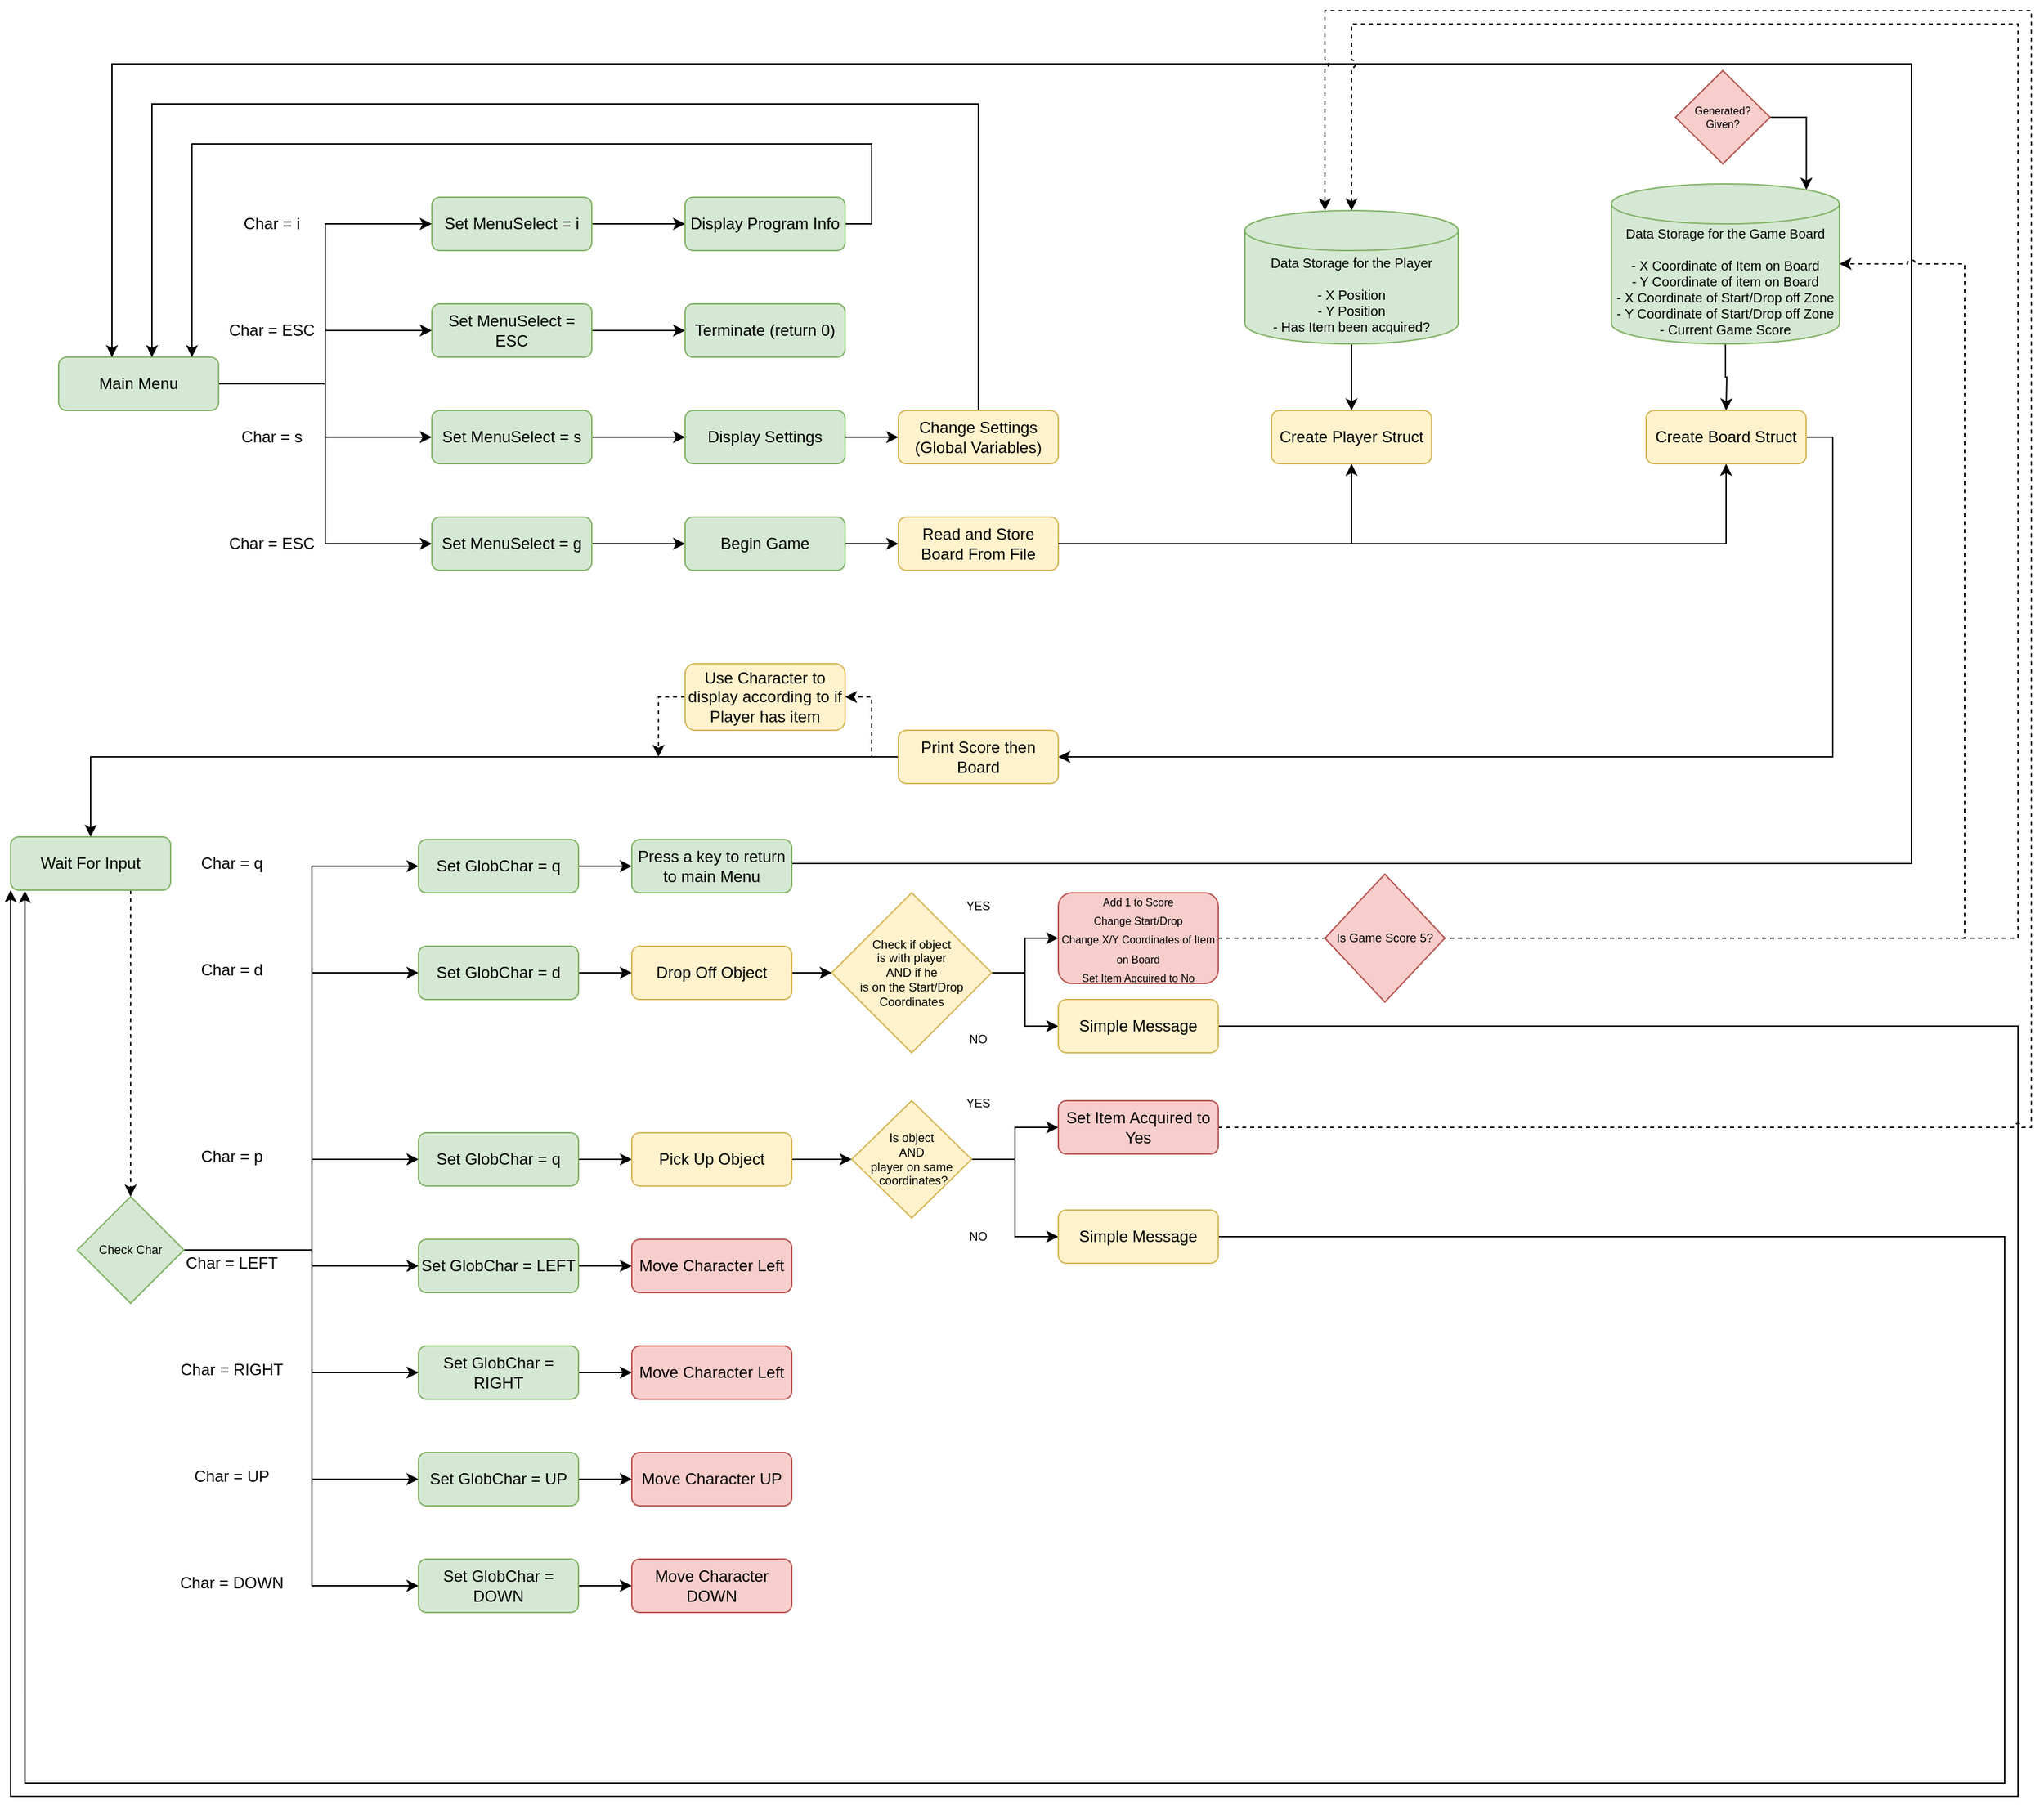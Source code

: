 <mxfile version="14.7.3" type="device"><diagram id="C5RBs43oDa-KdzZeNtuy" name="Page-1"><mxGraphModel dx="1673" dy="896" grid="1" gridSize="10" guides="1" tooltips="1" connect="1" arrows="1" fold="1" page="1" pageScale="1" pageWidth="827" pageHeight="1169" math="0" shadow="0"><root><mxCell id="WIyWlLk6GJQsqaUBKTNV-0"/><mxCell id="WIyWlLk6GJQsqaUBKTNV-1" parent="WIyWlLk6GJQsqaUBKTNV-0"/><mxCell id="qCVKLZV5B1UvYebXT7lC-107" style="edgeStyle=orthogonalEdgeStyle;rounded=0;jumpStyle=arc;orthogonalLoop=1;jettySize=auto;html=1;exitX=0.75;exitY=1;exitDx=0;exitDy=0;entryX=0.5;entryY=0;entryDx=0;entryDy=0;dashed=1;fontSize=9;strokeColor=#000000;" edge="1" parent="WIyWlLk6GJQsqaUBKTNV-1" source="WIyWlLk6GJQsqaUBKTNV-3" target="qCVKLZV5B1UvYebXT7lC-106"><mxGeometry relative="1" as="geometry"/></mxCell><mxCell id="WIyWlLk6GJQsqaUBKTNV-3" value="Wait For Input" style="rounded=1;whiteSpace=wrap;html=1;fontSize=12;glass=0;strokeWidth=1;shadow=0;fillColor=#d5e8d4;strokeColor=#82b366;" parent="WIyWlLk6GJQsqaUBKTNV-1" vertex="1"><mxGeometry x="14" y="640" width="120" height="40" as="geometry"/></mxCell><mxCell id="qCVKLZV5B1UvYebXT7lC-5" style="edgeStyle=orthogonalEdgeStyle;rounded=0;orthogonalLoop=1;jettySize=auto;html=1;exitX=1;exitY=0.5;exitDx=0;exitDy=0;entryX=0;entryY=0.5;entryDx=0;entryDy=0;fillColor=#d5e8d4;" edge="1" parent="WIyWlLk6GJQsqaUBKTNV-1" source="qCVKLZV5B1UvYebXT7lC-106" target="qCVKLZV5B1UvYebXT7lC-0"><mxGeometry relative="1" as="geometry"><mxPoint x="160" y="1002" as="sourcePoint"/><Array as="points"><mxPoint x="240" y="950"/><mxPoint x="240" y="882"/></Array></mxGeometry></mxCell><mxCell id="qCVKLZV5B1UvYebXT7lC-6" style="edgeStyle=orthogonalEdgeStyle;rounded=0;orthogonalLoop=1;jettySize=auto;html=1;exitX=0.25;exitY=0;exitDx=0;exitDy=0;entryX=0;entryY=0.5;entryDx=0;entryDy=0;fillColor=#d5e8d4;" edge="1" parent="WIyWlLk6GJQsqaUBKTNV-1" source="qCVKLZV5B1UvYebXT7lC-13" target="qCVKLZV5B1UvYebXT7lC-1"><mxGeometry relative="1" as="geometry"><mxPoint x="160" y="1002" as="sourcePoint"/><Array as="points"><mxPoint x="240" y="950"/><mxPoint x="240" y="962"/></Array></mxGeometry></mxCell><mxCell id="qCVKLZV5B1UvYebXT7lC-7" style="edgeStyle=orthogonalEdgeStyle;rounded=0;orthogonalLoop=1;jettySize=auto;html=1;exitX=0.25;exitY=0;exitDx=0;exitDy=0;entryX=0;entryY=0.5;entryDx=0;entryDy=0;fillColor=#d5e8d4;" edge="1" parent="WIyWlLk6GJQsqaUBKTNV-1" source="qCVKLZV5B1UvYebXT7lC-13" target="qCVKLZV5B1UvYebXT7lC-2"><mxGeometry relative="1" as="geometry"><mxPoint x="160" y="1002" as="sourcePoint"/><Array as="points"><mxPoint x="240" y="950"/><mxPoint x="240" y="1042"/></Array></mxGeometry></mxCell><mxCell id="qCVKLZV5B1UvYebXT7lC-8" style="edgeStyle=orthogonalEdgeStyle;rounded=0;orthogonalLoop=1;jettySize=auto;html=1;exitX=0.25;exitY=0;exitDx=0;exitDy=0;entryX=0;entryY=0.5;entryDx=0;entryDy=0;fillColor=#d5e8d4;" edge="1" parent="WIyWlLk6GJQsqaUBKTNV-1" source="qCVKLZV5B1UvYebXT7lC-13" target="qCVKLZV5B1UvYebXT7lC-3"><mxGeometry relative="1" as="geometry"><mxPoint x="160" y="1002" as="sourcePoint"/><Array as="points"><mxPoint x="240" y="950"/><mxPoint x="240" y="1122"/></Array></mxGeometry></mxCell><mxCell id="qCVKLZV5B1UvYebXT7lC-9" style="edgeStyle=orthogonalEdgeStyle;rounded=0;orthogonalLoop=1;jettySize=auto;html=1;entryX=0;entryY=0.5;entryDx=0;entryDy=0;fillColor=#d5e8d4;exitX=1;exitY=0.5;exitDx=0;exitDy=0;" edge="1" parent="WIyWlLk6GJQsqaUBKTNV-1" source="qCVKLZV5B1UvYebXT7lC-106" target="qCVKLZV5B1UvYebXT7lC-4"><mxGeometry relative="1" as="geometry"><mxPoint x="170" y="1002" as="sourcePoint"/><Array as="points"><mxPoint x="240" y="950"/><mxPoint x="240" y="1202"/></Array></mxGeometry></mxCell><mxCell id="qCVKLZV5B1UvYebXT7lC-11" style="edgeStyle=orthogonalEdgeStyle;rounded=0;orthogonalLoop=1;jettySize=auto;html=1;exitX=0.25;exitY=0;exitDx=0;exitDy=0;entryX=0;entryY=0.5;entryDx=0;entryDy=0;fillColor=#d5e8d4;" edge="1" parent="WIyWlLk6GJQsqaUBKTNV-1" source="qCVKLZV5B1UvYebXT7lC-13" target="WIyWlLk6GJQsqaUBKTNV-7"><mxGeometry relative="1" as="geometry"><mxPoint x="160" y="942" as="sourcePoint"/><Array as="points"><mxPoint x="240" y="950"/><mxPoint x="240" y="742"/></Array></mxGeometry></mxCell><mxCell id="qCVKLZV5B1UvYebXT7lC-51" style="edgeStyle=orthogonalEdgeStyle;rounded=0;orthogonalLoop=1;jettySize=auto;html=1;entryX=0;entryY=0.5;entryDx=0;entryDy=0;fillColor=#d5e8d4;exitX=1;exitY=0.5;exitDx=0;exitDy=0;" edge="1" parent="WIyWlLk6GJQsqaUBKTNV-1" source="qCVKLZV5B1UvYebXT7lC-106" target="qCVKLZV5B1UvYebXT7lC-50"><mxGeometry relative="1" as="geometry"><mxPoint x="160" y="1000" as="sourcePoint"/><Array as="points"><mxPoint x="240" y="950"/><mxPoint x="240" y="662"/></Array></mxGeometry></mxCell><mxCell id="qCVKLZV5B1UvYebXT7lC-58" style="edgeStyle=orthogonalEdgeStyle;rounded=0;orthogonalLoop=1;jettySize=auto;html=1;exitX=1;exitY=0.5;exitDx=0;exitDy=0;" edge="1" parent="WIyWlLk6GJQsqaUBKTNV-1" source="WIyWlLk6GJQsqaUBKTNV-7" target="qCVKLZV5B1UvYebXT7lC-57"><mxGeometry relative="1" as="geometry"/></mxCell><mxCell id="WIyWlLk6GJQsqaUBKTNV-7" value="Set GlobChar = d" style="rounded=1;whiteSpace=wrap;html=1;fontSize=12;glass=0;strokeWidth=1;shadow=0;fillColor=#d5e8d4;strokeColor=#82b366;" parent="WIyWlLk6GJQsqaUBKTNV-1" vertex="1"><mxGeometry x="320" y="722" width="120" height="40" as="geometry"/></mxCell><mxCell id="qCVKLZV5B1UvYebXT7lC-54" style="edgeStyle=orthogonalEdgeStyle;rounded=0;orthogonalLoop=1;jettySize=auto;html=1;exitX=1;exitY=0.5;exitDx=0;exitDy=0;" edge="1" parent="WIyWlLk6GJQsqaUBKTNV-1" source="qCVKLZV5B1UvYebXT7lC-0" target="qCVKLZV5B1UvYebXT7lC-53"><mxGeometry relative="1" as="geometry"/></mxCell><mxCell id="qCVKLZV5B1UvYebXT7lC-0" value="Set GlobChar = q" style="rounded=1;whiteSpace=wrap;html=1;fontSize=12;glass=0;strokeWidth=1;shadow=0;fillColor=#d5e8d4;strokeColor=#82b366;" vertex="1" parent="WIyWlLk6GJQsqaUBKTNV-1"><mxGeometry x="320" y="862" width="120" height="40" as="geometry"/></mxCell><mxCell id="qCVKLZV5B1UvYebXT7lC-63" style="edgeStyle=orthogonalEdgeStyle;rounded=0;orthogonalLoop=1;jettySize=auto;html=1;exitX=1;exitY=0.5;exitDx=0;exitDy=0;entryX=0;entryY=0.5;entryDx=0;entryDy=0;" edge="1" parent="WIyWlLk6GJQsqaUBKTNV-1" source="qCVKLZV5B1UvYebXT7lC-1" target="qCVKLZV5B1UvYebXT7lC-59"><mxGeometry relative="1" as="geometry"/></mxCell><mxCell id="qCVKLZV5B1UvYebXT7lC-1" value="Set GlobChar = LEFT" style="rounded=1;whiteSpace=wrap;html=1;fontSize=12;glass=0;strokeWidth=1;shadow=0;fillColor=#d5e8d4;strokeColor=#82b366;" vertex="1" parent="WIyWlLk6GJQsqaUBKTNV-1"><mxGeometry x="320" y="942" width="120" height="40" as="geometry"/></mxCell><mxCell id="qCVKLZV5B1UvYebXT7lC-64" style="edgeStyle=orthogonalEdgeStyle;rounded=0;orthogonalLoop=1;jettySize=auto;html=1;exitX=1;exitY=0.5;exitDx=0;exitDy=0;entryX=0;entryY=0.5;entryDx=0;entryDy=0;" edge="1" parent="WIyWlLk6GJQsqaUBKTNV-1" source="qCVKLZV5B1UvYebXT7lC-2" target="qCVKLZV5B1UvYebXT7lC-60"><mxGeometry relative="1" as="geometry"/></mxCell><mxCell id="qCVKLZV5B1UvYebXT7lC-2" value="Set GlobChar = RIGHT" style="rounded=1;whiteSpace=wrap;html=1;fontSize=12;glass=0;strokeWidth=1;shadow=0;fillColor=#d5e8d4;strokeColor=#82b366;" vertex="1" parent="WIyWlLk6GJQsqaUBKTNV-1"><mxGeometry x="320" y="1022" width="120" height="40" as="geometry"/></mxCell><mxCell id="qCVKLZV5B1UvYebXT7lC-65" style="edgeStyle=orthogonalEdgeStyle;rounded=0;orthogonalLoop=1;jettySize=auto;html=1;exitX=1;exitY=0.5;exitDx=0;exitDy=0;entryX=0;entryY=0.5;entryDx=0;entryDy=0;" edge="1" parent="WIyWlLk6GJQsqaUBKTNV-1" source="qCVKLZV5B1UvYebXT7lC-3" target="qCVKLZV5B1UvYebXT7lC-61"><mxGeometry relative="1" as="geometry"/></mxCell><mxCell id="qCVKLZV5B1UvYebXT7lC-3" value="Set GlobChar = UP" style="rounded=1;whiteSpace=wrap;html=1;fontSize=12;glass=0;strokeWidth=1;shadow=0;fillColor=#d5e8d4;strokeColor=#82b366;" vertex="1" parent="WIyWlLk6GJQsqaUBKTNV-1"><mxGeometry x="320" y="1102" width="120" height="40" as="geometry"/></mxCell><mxCell id="qCVKLZV5B1UvYebXT7lC-66" style="edgeStyle=orthogonalEdgeStyle;rounded=0;orthogonalLoop=1;jettySize=auto;html=1;exitX=1;exitY=0.5;exitDx=0;exitDy=0;entryX=0;entryY=0.5;entryDx=0;entryDy=0;" edge="1" parent="WIyWlLk6GJQsqaUBKTNV-1" source="qCVKLZV5B1UvYebXT7lC-4" target="qCVKLZV5B1UvYebXT7lC-62"><mxGeometry relative="1" as="geometry"/></mxCell><mxCell id="qCVKLZV5B1UvYebXT7lC-4" value="Set GlobChar = DOWN" style="rounded=1;whiteSpace=wrap;html=1;fontSize=12;glass=0;strokeWidth=1;shadow=0;fillColor=#d5e8d4;strokeColor=#82b366;" vertex="1" parent="WIyWlLk6GJQsqaUBKTNV-1"><mxGeometry x="320" y="1182" width="120" height="40" as="geometry"/></mxCell><mxCell id="qCVKLZV5B1UvYebXT7lC-10" value="Char = p" style="text;html=1;strokeColor=none;fillColor=none;align=center;verticalAlign=middle;whiteSpace=wrap;rounded=0;" vertex="1" parent="WIyWlLk6GJQsqaUBKTNV-1"><mxGeometry x="120" y="870" width="120" height="20" as="geometry"/></mxCell><mxCell id="qCVKLZV5B1UvYebXT7lC-12" value="Char = d" style="text;html=1;strokeColor=none;fillColor=none;align=center;verticalAlign=middle;whiteSpace=wrap;rounded=0;" vertex="1" parent="WIyWlLk6GJQsqaUBKTNV-1"><mxGeometry x="120" y="730" width="120" height="20" as="geometry"/></mxCell><mxCell id="qCVKLZV5B1UvYebXT7lC-13" value="Char = LEFT" style="text;html=1;strokeColor=none;fillColor=none;align=center;verticalAlign=middle;whiteSpace=wrap;rounded=0;" vertex="1" parent="WIyWlLk6GJQsqaUBKTNV-1"><mxGeometry x="120" y="950" width="120" height="20" as="geometry"/></mxCell><mxCell id="qCVKLZV5B1UvYebXT7lC-14" value="Char = RIGHT" style="text;html=1;strokeColor=none;fillColor=none;align=center;verticalAlign=middle;whiteSpace=wrap;rounded=0;" vertex="1" parent="WIyWlLk6GJQsqaUBKTNV-1"><mxGeometry x="120" y="1030" width="120" height="20" as="geometry"/></mxCell><mxCell id="qCVKLZV5B1UvYebXT7lC-15" value="Char = UP" style="text;html=1;strokeColor=none;fillColor=none;align=center;verticalAlign=middle;whiteSpace=wrap;rounded=0;" vertex="1" parent="WIyWlLk6GJQsqaUBKTNV-1"><mxGeometry x="120" y="1110" width="120" height="20" as="geometry"/></mxCell><mxCell id="qCVKLZV5B1UvYebXT7lC-16" value="Char = DOWN" style="text;html=1;strokeColor=none;fillColor=none;align=center;verticalAlign=middle;whiteSpace=wrap;rounded=0;" vertex="1" parent="WIyWlLk6GJQsqaUBKTNV-1"><mxGeometry x="120" y="1190" width="120" height="20" as="geometry"/></mxCell><mxCell id="qCVKLZV5B1UvYebXT7lC-23" style="edgeStyle=orthogonalEdgeStyle;rounded=0;orthogonalLoop=1;jettySize=auto;html=1;exitX=1;exitY=0.5;exitDx=0;exitDy=0;entryX=0;entryY=0.5;entryDx=0;entryDy=0;" edge="1" parent="WIyWlLk6GJQsqaUBKTNV-1" source="qCVKLZV5B1UvYebXT7lC-17" target="qCVKLZV5B1UvYebXT7lC-18"><mxGeometry relative="1" as="geometry"/></mxCell><mxCell id="qCVKLZV5B1UvYebXT7lC-24" style="edgeStyle=orthogonalEdgeStyle;rounded=0;orthogonalLoop=1;jettySize=auto;html=1;exitX=1;exitY=0.5;exitDx=0;exitDy=0;entryX=0;entryY=0.5;entryDx=0;entryDy=0;" edge="1" parent="WIyWlLk6GJQsqaUBKTNV-1" source="qCVKLZV5B1UvYebXT7lC-17" target="qCVKLZV5B1UvYebXT7lC-21"><mxGeometry relative="1" as="geometry"/></mxCell><mxCell id="qCVKLZV5B1UvYebXT7lC-25" style="edgeStyle=orthogonalEdgeStyle;rounded=0;orthogonalLoop=1;jettySize=auto;html=1;exitX=1;exitY=0.5;exitDx=0;exitDy=0;entryX=0;entryY=0.5;entryDx=0;entryDy=0;" edge="1" parent="WIyWlLk6GJQsqaUBKTNV-1" source="qCVKLZV5B1UvYebXT7lC-17" target="qCVKLZV5B1UvYebXT7lC-20"><mxGeometry relative="1" as="geometry"/></mxCell><mxCell id="qCVKLZV5B1UvYebXT7lC-26" style="edgeStyle=orthogonalEdgeStyle;rounded=0;orthogonalLoop=1;jettySize=auto;html=1;exitX=1;exitY=0.5;exitDx=0;exitDy=0;entryX=0;entryY=0.5;entryDx=0;entryDy=0;" edge="1" parent="WIyWlLk6GJQsqaUBKTNV-1" source="qCVKLZV5B1UvYebXT7lC-17" target="qCVKLZV5B1UvYebXT7lC-19"><mxGeometry relative="1" as="geometry"/></mxCell><mxCell id="qCVKLZV5B1UvYebXT7lC-17" value="Main Menu" style="rounded=1;whiteSpace=wrap;html=1;fontSize=12;glass=0;strokeWidth=1;shadow=0;fillColor=#d5e8d4;strokeColor=#82b366;" vertex="1" parent="WIyWlLk6GJQsqaUBKTNV-1"><mxGeometry x="50" y="280" width="120" height="40" as="geometry"/></mxCell><mxCell id="qCVKLZV5B1UvYebXT7lC-32" style="edgeStyle=orthogonalEdgeStyle;rounded=0;orthogonalLoop=1;jettySize=auto;html=1;exitX=1;exitY=0.5;exitDx=0;exitDy=0;entryX=0;entryY=0.5;entryDx=0;entryDy=0;" edge="1" parent="WIyWlLk6GJQsqaUBKTNV-1" source="qCVKLZV5B1UvYebXT7lC-18" target="qCVKLZV5B1UvYebXT7lC-31"><mxGeometry relative="1" as="geometry"/></mxCell><mxCell id="qCVKLZV5B1UvYebXT7lC-18" value="Set MenuSelect = i" style="rounded=1;whiteSpace=wrap;html=1;fontSize=12;glass=0;strokeWidth=1;shadow=0;fillColor=#d5e8d4;strokeColor=#82b366;" vertex="1" parent="WIyWlLk6GJQsqaUBKTNV-1"><mxGeometry x="330" y="160" width="120" height="40" as="geometry"/></mxCell><mxCell id="qCVKLZV5B1UvYebXT7lC-42" style="edgeStyle=orthogonalEdgeStyle;rounded=0;orthogonalLoop=1;jettySize=auto;html=1;exitX=1;exitY=0.5;exitDx=0;exitDy=0;" edge="1" parent="WIyWlLk6GJQsqaUBKTNV-1" source="qCVKLZV5B1UvYebXT7lC-19"><mxGeometry relative="1" as="geometry"><mxPoint x="520" y="420" as="targetPoint"/></mxGeometry></mxCell><mxCell id="qCVKLZV5B1UvYebXT7lC-19" value="Set MenuSelect = g" style="rounded=1;whiteSpace=wrap;html=1;fontSize=12;glass=0;strokeWidth=1;shadow=0;fillColor=#d5e8d4;strokeColor=#82b366;" vertex="1" parent="WIyWlLk6GJQsqaUBKTNV-1"><mxGeometry x="330" y="400" width="120" height="40" as="geometry"/></mxCell><mxCell id="qCVKLZV5B1UvYebXT7lC-36" style="edgeStyle=orthogonalEdgeStyle;rounded=0;orthogonalLoop=1;jettySize=auto;html=1;exitX=1;exitY=0.5;exitDx=0;exitDy=0;entryX=0;entryY=0.5;entryDx=0;entryDy=0;" edge="1" parent="WIyWlLk6GJQsqaUBKTNV-1" source="qCVKLZV5B1UvYebXT7lC-20" target="qCVKLZV5B1UvYebXT7lC-35"><mxGeometry relative="1" as="geometry"/></mxCell><mxCell id="qCVKLZV5B1UvYebXT7lC-20" value="Set MenuSelect = s" style="rounded=1;whiteSpace=wrap;html=1;fontSize=12;glass=0;strokeWidth=1;shadow=0;fillColor=#d5e8d4;strokeColor=#82b366;" vertex="1" parent="WIyWlLk6GJQsqaUBKTNV-1"><mxGeometry x="330" y="320" width="120" height="40" as="geometry"/></mxCell><mxCell id="qCVKLZV5B1UvYebXT7lC-41" style="edgeStyle=orthogonalEdgeStyle;rounded=0;orthogonalLoop=1;jettySize=auto;html=1;exitX=1;exitY=0.5;exitDx=0;exitDy=0;entryX=0;entryY=0.5;entryDx=0;entryDy=0;" edge="1" parent="WIyWlLk6GJQsqaUBKTNV-1" source="qCVKLZV5B1UvYebXT7lC-21" target="qCVKLZV5B1UvYebXT7lC-40"><mxGeometry relative="1" as="geometry"/></mxCell><mxCell id="qCVKLZV5B1UvYebXT7lC-21" value="Set MenuSelect = ESC" style="rounded=1;whiteSpace=wrap;html=1;fontSize=12;glass=0;strokeWidth=1;shadow=0;fillColor=#d5e8d4;strokeColor=#82b366;" vertex="1" parent="WIyWlLk6GJQsqaUBKTNV-1"><mxGeometry x="330" y="240" width="120" height="40" as="geometry"/></mxCell><mxCell id="qCVKLZV5B1UvYebXT7lC-27" value="Char = i" style="text;html=1;strokeColor=none;fillColor=none;align=center;verticalAlign=middle;whiteSpace=wrap;rounded=0;" vertex="1" parent="WIyWlLk6GJQsqaUBKTNV-1"><mxGeometry x="170" y="170" width="80" height="20" as="geometry"/></mxCell><mxCell id="qCVKLZV5B1UvYebXT7lC-28" value="Char = ESC" style="text;html=1;strokeColor=none;fillColor=none;align=center;verticalAlign=middle;whiteSpace=wrap;rounded=0;" vertex="1" parent="WIyWlLk6GJQsqaUBKTNV-1"><mxGeometry x="170" y="250" width="80" height="20" as="geometry"/></mxCell><mxCell id="qCVKLZV5B1UvYebXT7lC-29" value="Char = s" style="text;html=1;strokeColor=none;fillColor=none;align=center;verticalAlign=middle;whiteSpace=wrap;rounded=0;" vertex="1" parent="WIyWlLk6GJQsqaUBKTNV-1"><mxGeometry x="170" y="330" width="80" height="20" as="geometry"/></mxCell><mxCell id="qCVKLZV5B1UvYebXT7lC-30" value="Char = ESC" style="text;html=1;strokeColor=none;fillColor=none;align=center;verticalAlign=middle;whiteSpace=wrap;rounded=0;" vertex="1" parent="WIyWlLk6GJQsqaUBKTNV-1"><mxGeometry x="170" y="410" width="80" height="20" as="geometry"/></mxCell><mxCell id="qCVKLZV5B1UvYebXT7lC-34" style="edgeStyle=orthogonalEdgeStyle;rounded=0;orthogonalLoop=1;jettySize=auto;html=1;exitX=1;exitY=0.5;exitDx=0;exitDy=0;" edge="1" parent="WIyWlLk6GJQsqaUBKTNV-1" source="qCVKLZV5B1UvYebXT7lC-31"><mxGeometry relative="1" as="geometry"><mxPoint x="150" y="280" as="targetPoint"/><Array as="points"><mxPoint x="660" y="180"/><mxPoint x="660" y="120"/><mxPoint x="150" y="120"/><mxPoint x="150" y="280"/></Array></mxGeometry></mxCell><mxCell id="qCVKLZV5B1UvYebXT7lC-31" value="Display Program Info" style="rounded=1;whiteSpace=wrap;html=1;fontSize=12;glass=0;strokeWidth=1;shadow=0;fillColor=#d5e8d4;strokeColor=#82b366;" vertex="1" parent="WIyWlLk6GJQsqaUBKTNV-1"><mxGeometry x="520" y="160" width="120" height="40" as="geometry"/></mxCell><mxCell id="qCVKLZV5B1UvYebXT7lC-38" style="edgeStyle=orthogonalEdgeStyle;rounded=0;orthogonalLoop=1;jettySize=auto;html=1;exitX=1;exitY=0.5;exitDx=0;exitDy=0;entryX=0;entryY=0.5;entryDx=0;entryDy=0;" edge="1" parent="WIyWlLk6GJQsqaUBKTNV-1" source="qCVKLZV5B1UvYebXT7lC-35" target="qCVKLZV5B1UvYebXT7lC-37"><mxGeometry relative="1" as="geometry"/></mxCell><mxCell id="qCVKLZV5B1UvYebXT7lC-35" value="Display Settings" style="rounded=1;whiteSpace=wrap;html=1;fontSize=12;glass=0;strokeWidth=1;shadow=0;fillColor=#d5e8d4;strokeColor=#82b366;" vertex="1" parent="WIyWlLk6GJQsqaUBKTNV-1"><mxGeometry x="520" y="320" width="120" height="40" as="geometry"/></mxCell><mxCell id="qCVKLZV5B1UvYebXT7lC-39" style="edgeStyle=orthogonalEdgeStyle;rounded=0;orthogonalLoop=1;jettySize=auto;html=1;exitX=0.5;exitY=0;exitDx=0;exitDy=0;" edge="1" parent="WIyWlLk6GJQsqaUBKTNV-1" source="qCVKLZV5B1UvYebXT7lC-37"><mxGeometry relative="1" as="geometry"><mxPoint x="120" y="280" as="targetPoint"/><Array as="points"><mxPoint x="740" y="90"/><mxPoint x="120" y="90"/><mxPoint x="120" y="280"/></Array></mxGeometry></mxCell><mxCell id="qCVKLZV5B1UvYebXT7lC-37" value="Change Settings (Global Variables)" style="rounded=1;whiteSpace=wrap;html=1;fontSize=12;glass=0;strokeWidth=1;shadow=0;fillColor=#fff2cc;strokeColor=#d6b656;" vertex="1" parent="WIyWlLk6GJQsqaUBKTNV-1"><mxGeometry x="680" y="320" width="120" height="40" as="geometry"/></mxCell><mxCell id="qCVKLZV5B1UvYebXT7lC-40" value="Terminate (return 0)" style="rounded=1;whiteSpace=wrap;html=1;fontSize=12;glass=0;strokeWidth=1;shadow=0;fillColor=#d5e8d4;strokeColor=#82b366;" vertex="1" parent="WIyWlLk6GJQsqaUBKTNV-1"><mxGeometry x="520" y="240" width="120" height="40" as="geometry"/></mxCell><mxCell id="qCVKLZV5B1UvYebXT7lC-46" style="edgeStyle=orthogonalEdgeStyle;rounded=0;orthogonalLoop=1;jettySize=auto;html=1;exitX=1;exitY=0.5;exitDx=0;exitDy=0;entryX=0;entryY=0.5;entryDx=0;entryDy=0;" edge="1" parent="WIyWlLk6GJQsqaUBKTNV-1" source="qCVKLZV5B1UvYebXT7lC-43" target="qCVKLZV5B1UvYebXT7lC-45"><mxGeometry relative="1" as="geometry"/></mxCell><mxCell id="qCVKLZV5B1UvYebXT7lC-43" value="Begin Game" style="rounded=1;whiteSpace=wrap;html=1;fontSize=12;glass=0;strokeWidth=1;shadow=0;fillColor=#d5e8d4;strokeColor=#82b366;" vertex="1" parent="WIyWlLk6GJQsqaUBKTNV-1"><mxGeometry x="520" y="400" width="120" height="40" as="geometry"/></mxCell><mxCell id="qCVKLZV5B1UvYebXT7lC-45" value="Read and Store Board From File" style="rounded=1;whiteSpace=wrap;html=1;fontSize=12;glass=0;strokeWidth=1;shadow=0;fillColor=#fff2cc;strokeColor=#d6b656;" vertex="1" parent="WIyWlLk6GJQsqaUBKTNV-1"><mxGeometry x="680" y="400" width="120" height="40" as="geometry"/></mxCell><mxCell id="qCVKLZV5B1UvYebXT7lC-75" style="edgeStyle=orthogonalEdgeStyle;rounded=0;orthogonalLoop=1;jettySize=auto;html=1;exitX=1;exitY=0.5;exitDx=0;exitDy=0;entryX=0.5;entryY=1;entryDx=0;entryDy=0;strokeColor=#000000;" edge="1" parent="WIyWlLk6GJQsqaUBKTNV-1" source="qCVKLZV5B1UvYebXT7lC-45" target="qCVKLZV5B1UvYebXT7lC-70"><mxGeometry relative="1" as="geometry"/></mxCell><mxCell id="qCVKLZV5B1UvYebXT7lC-76" style="edgeStyle=orthogonalEdgeStyle;rounded=0;orthogonalLoop=1;jettySize=auto;html=1;exitX=1;exitY=0.5;exitDx=0;exitDy=0;entryX=0.5;entryY=1;entryDx=0;entryDy=0;strokeColor=#000000;" edge="1" parent="WIyWlLk6GJQsqaUBKTNV-1" source="qCVKLZV5B1UvYebXT7lC-45" target="qCVKLZV5B1UvYebXT7lC-73"><mxGeometry relative="1" as="geometry"/></mxCell><mxCell id="qCVKLZV5B1UvYebXT7lC-56" style="edgeStyle=orthogonalEdgeStyle;rounded=0;orthogonalLoop=1;jettySize=auto;html=1;exitX=1;exitY=0.5;exitDx=0;exitDy=0;entryX=0;entryY=0.5;entryDx=0;entryDy=0;" edge="1" parent="WIyWlLk6GJQsqaUBKTNV-1" source="qCVKLZV5B1UvYebXT7lC-50" target="qCVKLZV5B1UvYebXT7lC-55"><mxGeometry relative="1" as="geometry"/></mxCell><mxCell id="qCVKLZV5B1UvYebXT7lC-50" value="Set GlobChar = q" style="rounded=1;whiteSpace=wrap;html=1;fontSize=12;glass=0;strokeWidth=1;shadow=0;fillColor=#d5e8d4;strokeColor=#82b366;" vertex="1" parent="WIyWlLk6GJQsqaUBKTNV-1"><mxGeometry x="320" y="642" width="120" height="40" as="geometry"/></mxCell><mxCell id="qCVKLZV5B1UvYebXT7lC-52" value="Char = q" style="text;html=1;strokeColor=none;fillColor=none;align=center;verticalAlign=middle;whiteSpace=wrap;rounded=0;" vertex="1" parent="WIyWlLk6GJQsqaUBKTNV-1"><mxGeometry x="120" y="650" width="120" height="20" as="geometry"/></mxCell><mxCell id="qCVKLZV5B1UvYebXT7lC-108" style="edgeStyle=orthogonalEdgeStyle;rounded=0;jumpStyle=arc;orthogonalLoop=1;jettySize=auto;html=1;exitX=1;exitY=0.5;exitDx=0;exitDy=0;entryX=0;entryY=0.5;entryDx=0;entryDy=0;fontSize=9;strokeColor=#000000;" edge="1" parent="WIyWlLk6GJQsqaUBKTNV-1" source="qCVKLZV5B1UvYebXT7lC-53" target="qCVKLZV5B1UvYebXT7lC-105"><mxGeometry relative="1" as="geometry"/></mxCell><mxCell id="qCVKLZV5B1UvYebXT7lC-53" value="Pick Up Object" style="rounded=1;whiteSpace=wrap;html=1;fontSize=12;glass=0;strokeWidth=1;shadow=0;fillColor=#fff2cc;strokeColor=#d6b656;" vertex="1" parent="WIyWlLk6GJQsqaUBKTNV-1"><mxGeometry x="480" y="862" width="120" height="40" as="geometry"/></mxCell><mxCell id="qCVKLZV5B1UvYebXT7lC-67" style="edgeStyle=orthogonalEdgeStyle;rounded=0;orthogonalLoop=1;jettySize=auto;html=1;exitX=1;exitY=0.5;exitDx=0;exitDy=0;" edge="1" parent="WIyWlLk6GJQsqaUBKTNV-1" source="qCVKLZV5B1UvYebXT7lC-55"><mxGeometry relative="1" as="geometry"><mxPoint x="90" y="280" as="targetPoint"/><Array as="points"><mxPoint x="600" y="660"/><mxPoint x="1440" y="660"/><mxPoint x="1440" y="60"/><mxPoint x="90" y="60"/></Array></mxGeometry></mxCell><mxCell id="qCVKLZV5B1UvYebXT7lC-55" value="Press a key to return to main Menu" style="rounded=1;whiteSpace=wrap;html=1;fontSize=12;glass=0;strokeWidth=1;shadow=0;fillColor=#d5e8d4;strokeColor=#82b366;" vertex="1" parent="WIyWlLk6GJQsqaUBKTNV-1"><mxGeometry x="480" y="642" width="120" height="40" as="geometry"/></mxCell><mxCell id="qCVKLZV5B1UvYebXT7lC-95" style="edgeStyle=orthogonalEdgeStyle;rounded=0;orthogonalLoop=1;jettySize=auto;html=1;exitX=1;exitY=0.5;exitDx=0;exitDy=0;entryX=0;entryY=0.5;entryDx=0;entryDy=0;fontSize=9;strokeColor=#000000;" edge="1" parent="WIyWlLk6GJQsqaUBKTNV-1" source="qCVKLZV5B1UvYebXT7lC-57" target="qCVKLZV5B1UvYebXT7lC-85"><mxGeometry relative="1" as="geometry"/></mxCell><mxCell id="qCVKLZV5B1UvYebXT7lC-57" value="Drop Off Object" style="rounded=1;whiteSpace=wrap;html=1;fontSize=12;glass=0;strokeWidth=1;shadow=0;fillColor=#fff2cc;strokeColor=#d6b656;" vertex="1" parent="WIyWlLk6GJQsqaUBKTNV-1"><mxGeometry x="480" y="722" width="120" height="40" as="geometry"/></mxCell><mxCell id="qCVKLZV5B1UvYebXT7lC-59" value="Move Character Left" style="rounded=1;whiteSpace=wrap;html=1;fontSize=12;glass=0;strokeWidth=1;shadow=0;fillColor=#f8cecc;strokeColor=#b85450;" vertex="1" parent="WIyWlLk6GJQsqaUBKTNV-1"><mxGeometry x="480" y="942" width="120" height="40" as="geometry"/></mxCell><mxCell id="qCVKLZV5B1UvYebXT7lC-60" value="Move Character Left" style="rounded=1;whiteSpace=wrap;html=1;fontSize=12;glass=0;strokeWidth=1;shadow=0;fillColor=#f8cecc;strokeColor=#b85450;" vertex="1" parent="WIyWlLk6GJQsqaUBKTNV-1"><mxGeometry x="480" y="1022" width="120" height="40" as="geometry"/></mxCell><mxCell id="qCVKLZV5B1UvYebXT7lC-61" value="Move Character UP" style="rounded=1;whiteSpace=wrap;html=1;fontSize=12;glass=0;strokeWidth=1;shadow=0;fillColor=#f8cecc;strokeColor=#b85450;" vertex="1" parent="WIyWlLk6GJQsqaUBKTNV-1"><mxGeometry x="480" y="1102" width="120" height="40" as="geometry"/></mxCell><mxCell id="qCVKLZV5B1UvYebXT7lC-62" value="Move Character DOWN" style="rounded=1;whiteSpace=wrap;html=1;fontSize=12;glass=0;strokeWidth=1;shadow=0;fillColor=#f8cecc;strokeColor=#b85450;" vertex="1" parent="WIyWlLk6GJQsqaUBKTNV-1"><mxGeometry x="480" y="1182" width="120" height="40" as="geometry"/></mxCell><mxCell id="qCVKLZV5B1UvYebXT7lC-71" style="edgeStyle=orthogonalEdgeStyle;rounded=0;orthogonalLoop=1;jettySize=auto;html=1;exitX=0.5;exitY=1;exitDx=0;exitDy=0;exitPerimeter=0;strokeColor=#000000;" edge="1" parent="WIyWlLk6GJQsqaUBKTNV-1" source="qCVKLZV5B1UvYebXT7lC-69"><mxGeometry relative="1" as="geometry"><mxPoint x="1020" y="320" as="targetPoint"/></mxGeometry></mxCell><mxCell id="qCVKLZV5B1UvYebXT7lC-69" value="Data Storage for the Player&lt;br style=&quot;font-size: 10px;&quot;&gt;&lt;br style=&quot;font-size: 10px;&quot;&gt;- X Position&lt;br style=&quot;font-size: 10px;&quot;&gt;- Y Position&lt;br style=&quot;font-size: 10px;&quot;&gt;- Has Item been acquired?" style="shape=cylinder3;whiteSpace=wrap;html=1;boundedLbl=1;backgroundOutline=1;size=15;fontSize=10;fillColor=#d5e8d4;strokeColor=#82b366;" vertex="1" parent="WIyWlLk6GJQsqaUBKTNV-1"><mxGeometry x="940" y="170" width="160" height="100" as="geometry"/></mxCell><mxCell id="qCVKLZV5B1UvYebXT7lC-70" value="Create Player Struct" style="rounded=1;whiteSpace=wrap;html=1;fontSize=12;glass=0;strokeWidth=1;shadow=0;fillColor=#fff2cc;strokeColor=#d6b656;" vertex="1" parent="WIyWlLk6GJQsqaUBKTNV-1"><mxGeometry x="960" y="320" width="120" height="40" as="geometry"/></mxCell><mxCell id="qCVKLZV5B1UvYebXT7lC-74" style="edgeStyle=orthogonalEdgeStyle;rounded=0;orthogonalLoop=1;jettySize=auto;html=1;exitX=0.5;exitY=1;exitDx=0;exitDy=0;exitPerimeter=0;entryX=0.5;entryY=0;entryDx=0;entryDy=0;strokeColor=#000000;" edge="1" parent="WIyWlLk6GJQsqaUBKTNV-1" source="qCVKLZV5B1UvYebXT7lC-72"><mxGeometry relative="1" as="geometry"><mxPoint x="1301" y="320" as="targetPoint"/></mxGeometry></mxCell><mxCell id="qCVKLZV5B1UvYebXT7lC-72" value="Data Storage for the Game Board&lt;br style=&quot;font-size: 10px;&quot;&gt;&lt;br style=&quot;font-size: 10px;&quot;&gt;- X Coordinate of Item on Board&lt;br style=&quot;font-size: 10px;&quot;&gt;- Y Coordinate of item on Board&lt;br style=&quot;font-size: 10px;&quot;&gt;- X Coordinate of Start/Drop off Zone&lt;br style=&quot;font-size: 10px;&quot;&gt;- Y Coordinate of Start/Drop off Zone&lt;br style=&quot;font-size: 10px;&quot;&gt;- Current Game Score" style="shape=cylinder3;whiteSpace=wrap;html=1;boundedLbl=1;backgroundOutline=1;size=15;fontSize=10;fillColor=#d5e8d4;strokeColor=#82b366;" vertex="1" parent="WIyWlLk6GJQsqaUBKTNV-1"><mxGeometry x="1215" y="150" width="171" height="120" as="geometry"/></mxCell><mxCell id="qCVKLZV5B1UvYebXT7lC-97" style="edgeStyle=orthogonalEdgeStyle;rounded=0;orthogonalLoop=1;jettySize=auto;html=1;exitX=1;exitY=0.5;exitDx=0;exitDy=0;entryX=1;entryY=0.5;entryDx=0;entryDy=0;fontSize=9;strokeColor=#000000;" edge="1" parent="WIyWlLk6GJQsqaUBKTNV-1" source="qCVKLZV5B1UvYebXT7lC-73" target="qCVKLZV5B1UvYebXT7lC-78"><mxGeometry relative="1" as="geometry"/></mxCell><mxCell id="qCVKLZV5B1UvYebXT7lC-73" value="Create Board Struct" style="rounded=1;whiteSpace=wrap;html=1;fontSize=12;glass=0;strokeWidth=1;shadow=0;fillColor=#fff2cc;strokeColor=#d6b656;" vertex="1" parent="WIyWlLk6GJQsqaUBKTNV-1"><mxGeometry x="1241" y="320" width="120" height="40" as="geometry"/></mxCell><mxCell id="qCVKLZV5B1UvYebXT7lC-80" style="edgeStyle=orthogonalEdgeStyle;rounded=0;orthogonalLoop=1;jettySize=auto;html=1;exitX=0;exitY=0.5;exitDx=0;exitDy=0;strokeColor=#000000;" edge="1" parent="WIyWlLk6GJQsqaUBKTNV-1" source="qCVKLZV5B1UvYebXT7lC-78" target="WIyWlLk6GJQsqaUBKTNV-3"><mxGeometry relative="1" as="geometry"/></mxCell><mxCell id="qCVKLZV5B1UvYebXT7lC-103" style="edgeStyle=orthogonalEdgeStyle;rounded=0;jumpStyle=arc;orthogonalLoop=1;jettySize=auto;html=1;exitX=0;exitY=0.5;exitDx=0;exitDy=0;entryX=1;entryY=0.5;entryDx=0;entryDy=0;dashed=1;fontSize=9;strokeColor=#000000;" edge="1" parent="WIyWlLk6GJQsqaUBKTNV-1" source="qCVKLZV5B1UvYebXT7lC-78" target="qCVKLZV5B1UvYebXT7lC-102"><mxGeometry relative="1" as="geometry"/></mxCell><mxCell id="qCVKLZV5B1UvYebXT7lC-78" value="Print Score then Board" style="rounded=1;whiteSpace=wrap;html=1;fontSize=12;glass=0;strokeWidth=1;shadow=0;fillColor=#fff2cc;strokeColor=#d6b656;" vertex="1" parent="WIyWlLk6GJQsqaUBKTNV-1"><mxGeometry x="680" y="560" width="120" height="40" as="geometry"/></mxCell><mxCell id="qCVKLZV5B1UvYebXT7lC-84" style="edgeStyle=orthogonalEdgeStyle;rounded=0;orthogonalLoop=1;jettySize=auto;html=1;exitX=1;exitY=0.5;exitDx=0;exitDy=0;entryX=0.855;entryY=0;entryDx=0;entryDy=4.35;entryPerimeter=0;fontSize=8;strokeColor=#000000;" edge="1" parent="WIyWlLk6GJQsqaUBKTNV-1" source="qCVKLZV5B1UvYebXT7lC-82" target="qCVKLZV5B1UvYebXT7lC-72"><mxGeometry relative="1" as="geometry"/></mxCell><mxCell id="qCVKLZV5B1UvYebXT7lC-82" value="Generated?&lt;br style=&quot;font-size: 8px;&quot;&gt;Given?" style="rhombus;whiteSpace=wrap;html=1;fontSize=8;fillColor=#f8cecc;strokeColor=#b85450;" vertex="1" parent="WIyWlLk6GJQsqaUBKTNV-1"><mxGeometry x="1263" y="65" width="71" height="70" as="geometry"/></mxCell><mxCell id="qCVKLZV5B1UvYebXT7lC-88" style="edgeStyle=orthogonalEdgeStyle;rounded=0;orthogonalLoop=1;jettySize=auto;html=1;exitX=1;exitY=0.5;exitDx=0;exitDy=0;fontSize=9;strokeColor=#000000;" edge="1" parent="WIyWlLk6GJQsqaUBKTNV-1" source="qCVKLZV5B1UvYebXT7lC-85" target="qCVKLZV5B1UvYebXT7lC-87"><mxGeometry relative="1" as="geometry"/></mxCell><mxCell id="qCVKLZV5B1UvYebXT7lC-91" style="edgeStyle=orthogonalEdgeStyle;rounded=0;orthogonalLoop=1;jettySize=auto;html=1;exitX=1;exitY=0.5;exitDx=0;exitDy=0;fontSize=9;strokeColor=#000000;" edge="1" parent="WIyWlLk6GJQsqaUBKTNV-1" source="qCVKLZV5B1UvYebXT7lC-85" target="qCVKLZV5B1UvYebXT7lC-90"><mxGeometry relative="1" as="geometry"/></mxCell><mxCell id="qCVKLZV5B1UvYebXT7lC-85" value="Check if object &lt;br&gt;is with player &lt;br&gt;AND if he &lt;br&gt;is on the Start/Drop Coordinates" style="rhombus;whiteSpace=wrap;html=1;fontSize=9;fillColor=#fff2cc;strokeColor=#d6b656;" vertex="1" parent="WIyWlLk6GJQsqaUBKTNV-1"><mxGeometry x="630" y="682" width="120" height="120" as="geometry"/></mxCell><mxCell id="qCVKLZV5B1UvYebXT7lC-96" style="edgeStyle=orthogonalEdgeStyle;rounded=0;orthogonalLoop=1;jettySize=auto;html=1;exitX=1;exitY=0.5;exitDx=0;exitDy=0;entryX=1;entryY=0.5;entryDx=0;entryDy=0;entryPerimeter=0;fontSize=9;strokeColor=#000000;dashed=1;jumpStyle=arc;" edge="1" parent="WIyWlLk6GJQsqaUBKTNV-1" source="qCVKLZV5B1UvYebXT7lC-87" target="qCVKLZV5B1UvYebXT7lC-72"><mxGeometry relative="1" as="geometry"><Array as="points"><mxPoint x="1480" y="716"/><mxPoint x="1480" y="210"/></Array></mxGeometry></mxCell><mxCell id="qCVKLZV5B1UvYebXT7lC-87" value="&lt;font style=&quot;font-size: 8px ; line-height: 50%&quot;&gt;Add 1 to Score&lt;br&gt;Change Start/Drop&lt;br&gt;Change X/Y Coordinates of Item on Board&lt;br&gt;Set Item Aqcuired to No&lt;br&gt;&lt;/font&gt;" style="rounded=1;whiteSpace=wrap;html=1;fontSize=12;glass=0;strokeWidth=1;shadow=0;fillColor=#f8cecc;strokeColor=#b85450;" vertex="1" parent="WIyWlLk6GJQsqaUBKTNV-1"><mxGeometry x="800" y="682" width="120" height="68" as="geometry"/></mxCell><mxCell id="qCVKLZV5B1UvYebXT7lC-89" value="YES" style="text;html=1;strokeColor=none;fillColor=none;align=center;verticalAlign=middle;whiteSpace=wrap;rounded=0;fontSize=9;" vertex="1" parent="WIyWlLk6GJQsqaUBKTNV-1"><mxGeometry x="720" y="682" width="40" height="20" as="geometry"/></mxCell><mxCell id="qCVKLZV5B1UvYebXT7lC-99" style="edgeStyle=orthogonalEdgeStyle;rounded=0;orthogonalLoop=1;jettySize=auto;html=1;exitX=1;exitY=0.5;exitDx=0;exitDy=0;fontSize=9;fillColor=#d5e8d4;entryX=0;entryY=1;entryDx=0;entryDy=0;" edge="1" parent="WIyWlLk6GJQsqaUBKTNV-1" source="qCVKLZV5B1UvYebXT7lC-90" target="WIyWlLk6GJQsqaUBKTNV-3"><mxGeometry relative="1" as="geometry"><mxPoint x="60" y="680" as="targetPoint"/><Array as="points"><mxPoint x="1520" y="782"/><mxPoint x="1520" y="1360"/><mxPoint x="14" y="1360"/></Array></mxGeometry></mxCell><mxCell id="qCVKLZV5B1UvYebXT7lC-90" value="Simple Message" style="rounded=1;whiteSpace=wrap;html=1;fontSize=12;glass=0;strokeWidth=1;shadow=0;fillColor=#fff2cc;strokeColor=#d6b656;" vertex="1" parent="WIyWlLk6GJQsqaUBKTNV-1"><mxGeometry x="800" y="762" width="120" height="40" as="geometry"/></mxCell><mxCell id="qCVKLZV5B1UvYebXT7lC-92" value="NO" style="text;html=1;strokeColor=none;fillColor=none;align=center;verticalAlign=middle;whiteSpace=wrap;rounded=0;fontSize=9;" vertex="1" parent="WIyWlLk6GJQsqaUBKTNV-1"><mxGeometry x="720" y="782" width="40" height="20" as="geometry"/></mxCell><mxCell id="qCVKLZV5B1UvYebXT7lC-100" style="edgeStyle=orthogonalEdgeStyle;rounded=0;orthogonalLoop=1;jettySize=auto;html=1;exitX=1;exitY=0.5;exitDx=0;exitDy=0;entryX=0.5;entryY=0;entryDx=0;entryDy=0;entryPerimeter=0;fontSize=9;strokeColor=#000000;dashed=1;jumpStyle=arc;" edge="1" parent="WIyWlLk6GJQsqaUBKTNV-1" source="qCVKLZV5B1UvYebXT7lC-87" target="qCVKLZV5B1UvYebXT7lC-69"><mxGeometry relative="1" as="geometry"><Array as="points"><mxPoint x="1520" y="716"/><mxPoint x="1520" y="30"/><mxPoint x="1020" y="30"/></Array></mxGeometry></mxCell><mxCell id="qCVKLZV5B1UvYebXT7lC-98" value="Is Game Score 5?" style="rhombus;whiteSpace=wrap;html=1;fontSize=9;fillColor=#f8cecc;strokeColor=#b85450;" vertex="1" parent="WIyWlLk6GJQsqaUBKTNV-1"><mxGeometry x="1000" y="668" width="90" height="96" as="geometry"/></mxCell><mxCell id="qCVKLZV5B1UvYebXT7lC-104" style="edgeStyle=orthogonalEdgeStyle;rounded=0;jumpStyle=arc;orthogonalLoop=1;jettySize=auto;html=1;exitX=0;exitY=0.5;exitDx=0;exitDy=0;dashed=1;fontSize=9;strokeColor=#000000;" edge="1" parent="WIyWlLk6GJQsqaUBKTNV-1" source="qCVKLZV5B1UvYebXT7lC-102"><mxGeometry relative="1" as="geometry"><mxPoint x="500" y="580" as="targetPoint"/></mxGeometry></mxCell><mxCell id="qCVKLZV5B1UvYebXT7lC-102" value="Use Character to display according to if Player has item" style="rounded=1;whiteSpace=wrap;html=1;fontSize=12;glass=0;strokeWidth=1;shadow=0;fillColor=#fff2cc;strokeColor=#d6b656;" vertex="1" parent="WIyWlLk6GJQsqaUBKTNV-1"><mxGeometry x="520" y="510" width="120" height="50" as="geometry"/></mxCell><mxCell id="qCVKLZV5B1UvYebXT7lC-110" style="edgeStyle=orthogonalEdgeStyle;rounded=0;jumpStyle=arc;orthogonalLoop=1;jettySize=auto;html=1;exitX=1;exitY=0.5;exitDx=0;exitDy=0;fontSize=9;strokeColor=#000000;" edge="1" parent="WIyWlLk6GJQsqaUBKTNV-1" source="qCVKLZV5B1UvYebXT7lC-105" target="qCVKLZV5B1UvYebXT7lC-109"><mxGeometry relative="1" as="geometry"/></mxCell><mxCell id="qCVKLZV5B1UvYebXT7lC-112" style="edgeStyle=orthogonalEdgeStyle;rounded=0;jumpStyle=arc;orthogonalLoop=1;jettySize=auto;html=1;exitX=1;exitY=0.5;exitDx=0;exitDy=0;fontSize=9;strokeColor=#000000;" edge="1" parent="WIyWlLk6GJQsqaUBKTNV-1" source="qCVKLZV5B1UvYebXT7lC-105" target="qCVKLZV5B1UvYebXT7lC-111"><mxGeometry relative="1" as="geometry"/></mxCell><mxCell id="qCVKLZV5B1UvYebXT7lC-105" value="Is object &lt;br&gt;AND&lt;br&gt;player on same&lt;br&gt;&amp;nbsp;coordinates?" style="rhombus;whiteSpace=wrap;html=1;fontSize=9;fillColor=#fff2cc;strokeColor=#d6b656;" vertex="1" parent="WIyWlLk6GJQsqaUBKTNV-1"><mxGeometry x="645" y="838" width="90" height="88" as="geometry"/></mxCell><mxCell id="qCVKLZV5B1UvYebXT7lC-106" value="Check Char" style="rhombus;whiteSpace=wrap;html=1;fontSize=9;fillColor=#d5e8d4;strokeColor=#82b366;" vertex="1" parent="WIyWlLk6GJQsqaUBKTNV-1"><mxGeometry x="64" y="910" width="80" height="80" as="geometry"/></mxCell><mxCell id="qCVKLZV5B1UvYebXT7lC-117" style="edgeStyle=orthogonalEdgeStyle;rounded=0;jumpStyle=arc;orthogonalLoop=1;jettySize=auto;html=1;exitX=1;exitY=0.5;exitDx=0;exitDy=0;entryX=0.375;entryY=0;entryDx=0;entryDy=0;entryPerimeter=0;fontSize=9;strokeColor=#000000;dashed=1;" edge="1" parent="WIyWlLk6GJQsqaUBKTNV-1" source="qCVKLZV5B1UvYebXT7lC-109" target="qCVKLZV5B1UvYebXT7lC-69"><mxGeometry relative="1" as="geometry"><Array as="points"><mxPoint x="1530" y="858"/><mxPoint x="1530" y="20"/><mxPoint x="1000" y="20"/></Array></mxGeometry></mxCell><mxCell id="qCVKLZV5B1UvYebXT7lC-109" value="Set Item Acquired to Yes" style="rounded=1;whiteSpace=wrap;html=1;fontSize=12;glass=0;strokeWidth=1;shadow=0;fillColor=#f8cecc;strokeColor=#b85450;" vertex="1" parent="WIyWlLk6GJQsqaUBKTNV-1"><mxGeometry x="800" y="838" width="120" height="40" as="geometry"/></mxCell><mxCell id="qCVKLZV5B1UvYebXT7lC-116" style="edgeStyle=orthogonalEdgeStyle;rounded=0;jumpStyle=arc;orthogonalLoop=1;jettySize=auto;html=1;exitX=1;exitY=0.5;exitDx=0;exitDy=0;entryX=0.089;entryY=1.012;entryDx=0;entryDy=0;entryPerimeter=0;fontSize=9;strokeColor=#000000;" edge="1" parent="WIyWlLk6GJQsqaUBKTNV-1" source="qCVKLZV5B1UvYebXT7lC-111" target="WIyWlLk6GJQsqaUBKTNV-3"><mxGeometry relative="1" as="geometry"><Array as="points"><mxPoint x="1510" y="940"/><mxPoint x="1510" y="1350"/><mxPoint x="25" y="1350"/></Array></mxGeometry></mxCell><mxCell id="qCVKLZV5B1UvYebXT7lC-111" value="Simple Message" style="rounded=1;whiteSpace=wrap;html=1;fontSize=12;glass=0;strokeWidth=1;shadow=0;fillColor=#fff2cc;strokeColor=#d6b656;" vertex="1" parent="WIyWlLk6GJQsqaUBKTNV-1"><mxGeometry x="800" y="920" width="120" height="40" as="geometry"/></mxCell><mxCell id="qCVKLZV5B1UvYebXT7lC-114" value="YES" style="text;html=1;strokeColor=none;fillColor=none;align=center;verticalAlign=middle;whiteSpace=wrap;rounded=0;fontSize=9;" vertex="1" parent="WIyWlLk6GJQsqaUBKTNV-1"><mxGeometry x="720" y="830" width="40" height="20" as="geometry"/></mxCell><mxCell id="qCVKLZV5B1UvYebXT7lC-115" value="NO" style="text;html=1;strokeColor=none;fillColor=none;align=center;verticalAlign=middle;whiteSpace=wrap;rounded=0;fontSize=9;" vertex="1" parent="WIyWlLk6GJQsqaUBKTNV-1"><mxGeometry x="720" y="930" width="40" height="20" as="geometry"/></mxCell></root></mxGraphModel></diagram></mxfile>